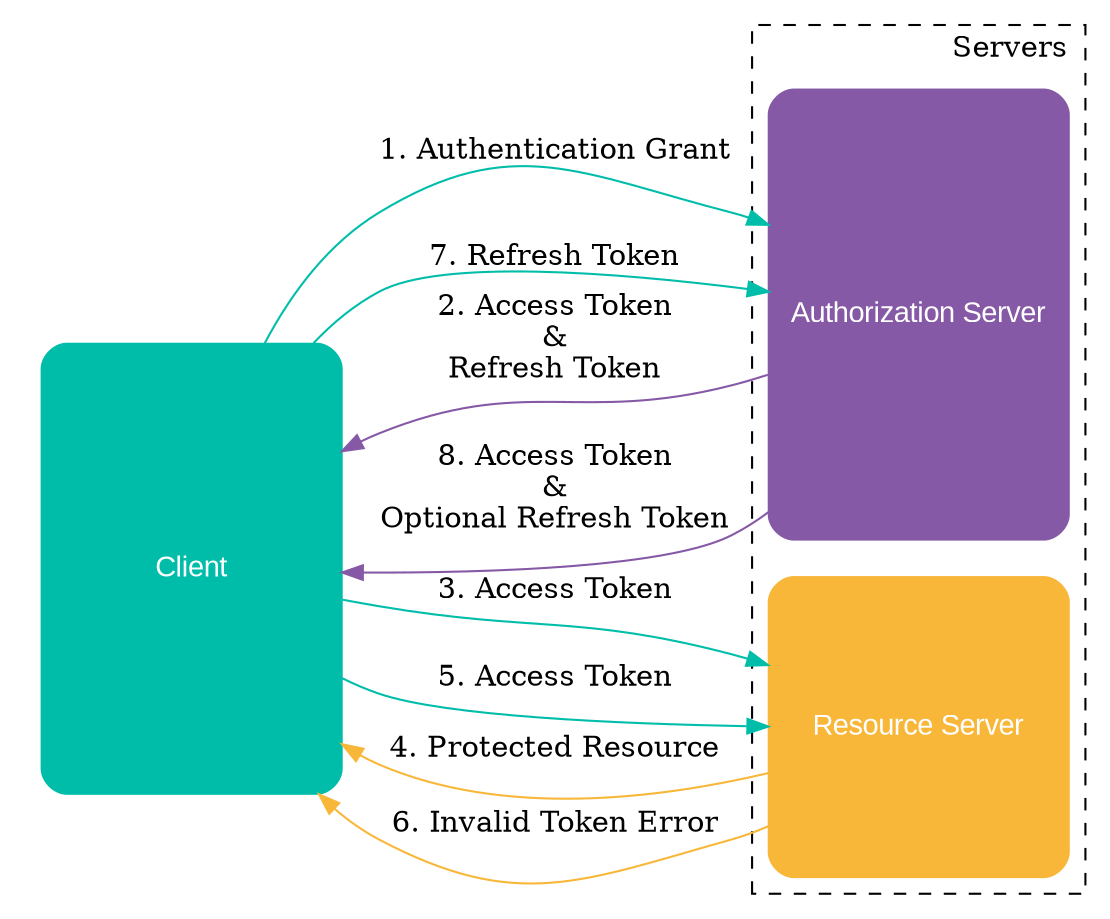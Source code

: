 digraph refreshingExpiredAccessToken {
  rankdir=LR;
  // bgcolor="#eaeaea";
  node
  [
   shape=box;
   style="filled,rounded";
   fontcolor="#ffffff";
   fontname="Arial"
  ];

  subgraph cluster_0 {
    client [color="#00bdaa", width=2, height=3, label="Client"];
    style=invis;
  }

  subgraph cluster_1 {
    authsrv [color="#8559a5", width=2, height=3, label="Authorization Server"];
    ressrv [color="#f8b739", width=2, height=2, label="Resource Server"];
    // ressrv -> authsrv [style=invis];
    style=dashed;
    label="Servers";
    labeljust="r";
  }

  client -> authsrv [color="#00bdaa", label="1. Authentication Grant"];
  authsrv -> client [color="#8559a5", label="2. Access Token\n&\nRefresh Token"];

  client -> ressrv [color="#00bdaa", label="3. Access Token"];
  ressrv -> client [color="#f8b739", label="4. Protected Resource"];

  client -> ressrv [color="#00bdaa", label="5. Access Token"];
  ressrv -> client [color="#f8b739", label="6. Invalid Token Error"];

  client -> authsrv [color="#00bdaa", label="7. Refresh Token"];
  authsrv -> client [color="#8559a5", label="8. Access Token\n&\nOptional Refresh Token"];
}

